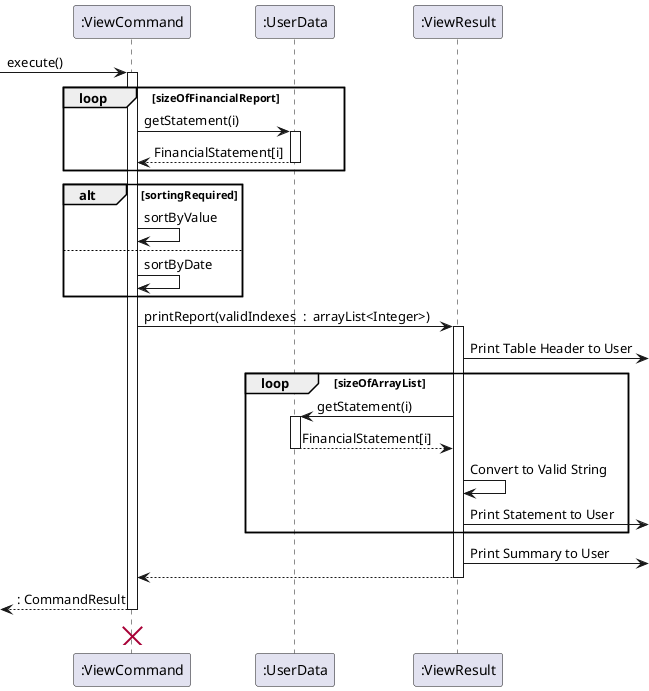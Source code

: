 @startuml
participant ":ViewCommand" as ViewCommand
participant ":UserData" as UserData
participant ":ViewResult" as ViewResult

[-> ViewCommand : execute()
activate ViewCommand

loop sizeOfFinancialReport
    ViewCommand -> UserData : getStatement(i)
    activate UserData
    UserData --> ViewCommand: FinancialStatement[i]
    deactivate UserData
    end
        alt sortingRequired
        ViewCommand -> ViewCommand : sortByValue
        else
        ViewCommand -> ViewCommand : sortByDate
    end

    ViewCommand -> ViewResult : printReport(validIndexes  :  arrayList<Integer>)
    activate ViewResult

ViewResult ->] : Print Table Header to User
loop sizeOfArrayList
    ViewResult -> UserData : getStatement(i)
    activate UserData
    UserData --> ViewResult: FinancialStatement[i]
    deactivate UserData
    ViewResult -> ViewResult : Convert to Valid String
    ViewResult ->] : Print Statement to User
    end
    ViewResult ->] : Print Summary to User
    ViewResult --> ViewCommand
    deactivate ViewResult

ViewCommand -->[ : : CommandResult
deactivate ViewCommand
ViewCommand <-[hidden]- ViewCommand
'Hidden arrow to position the destroy marker below the end of the activation bar.
destroy ViewCommand
@enduml